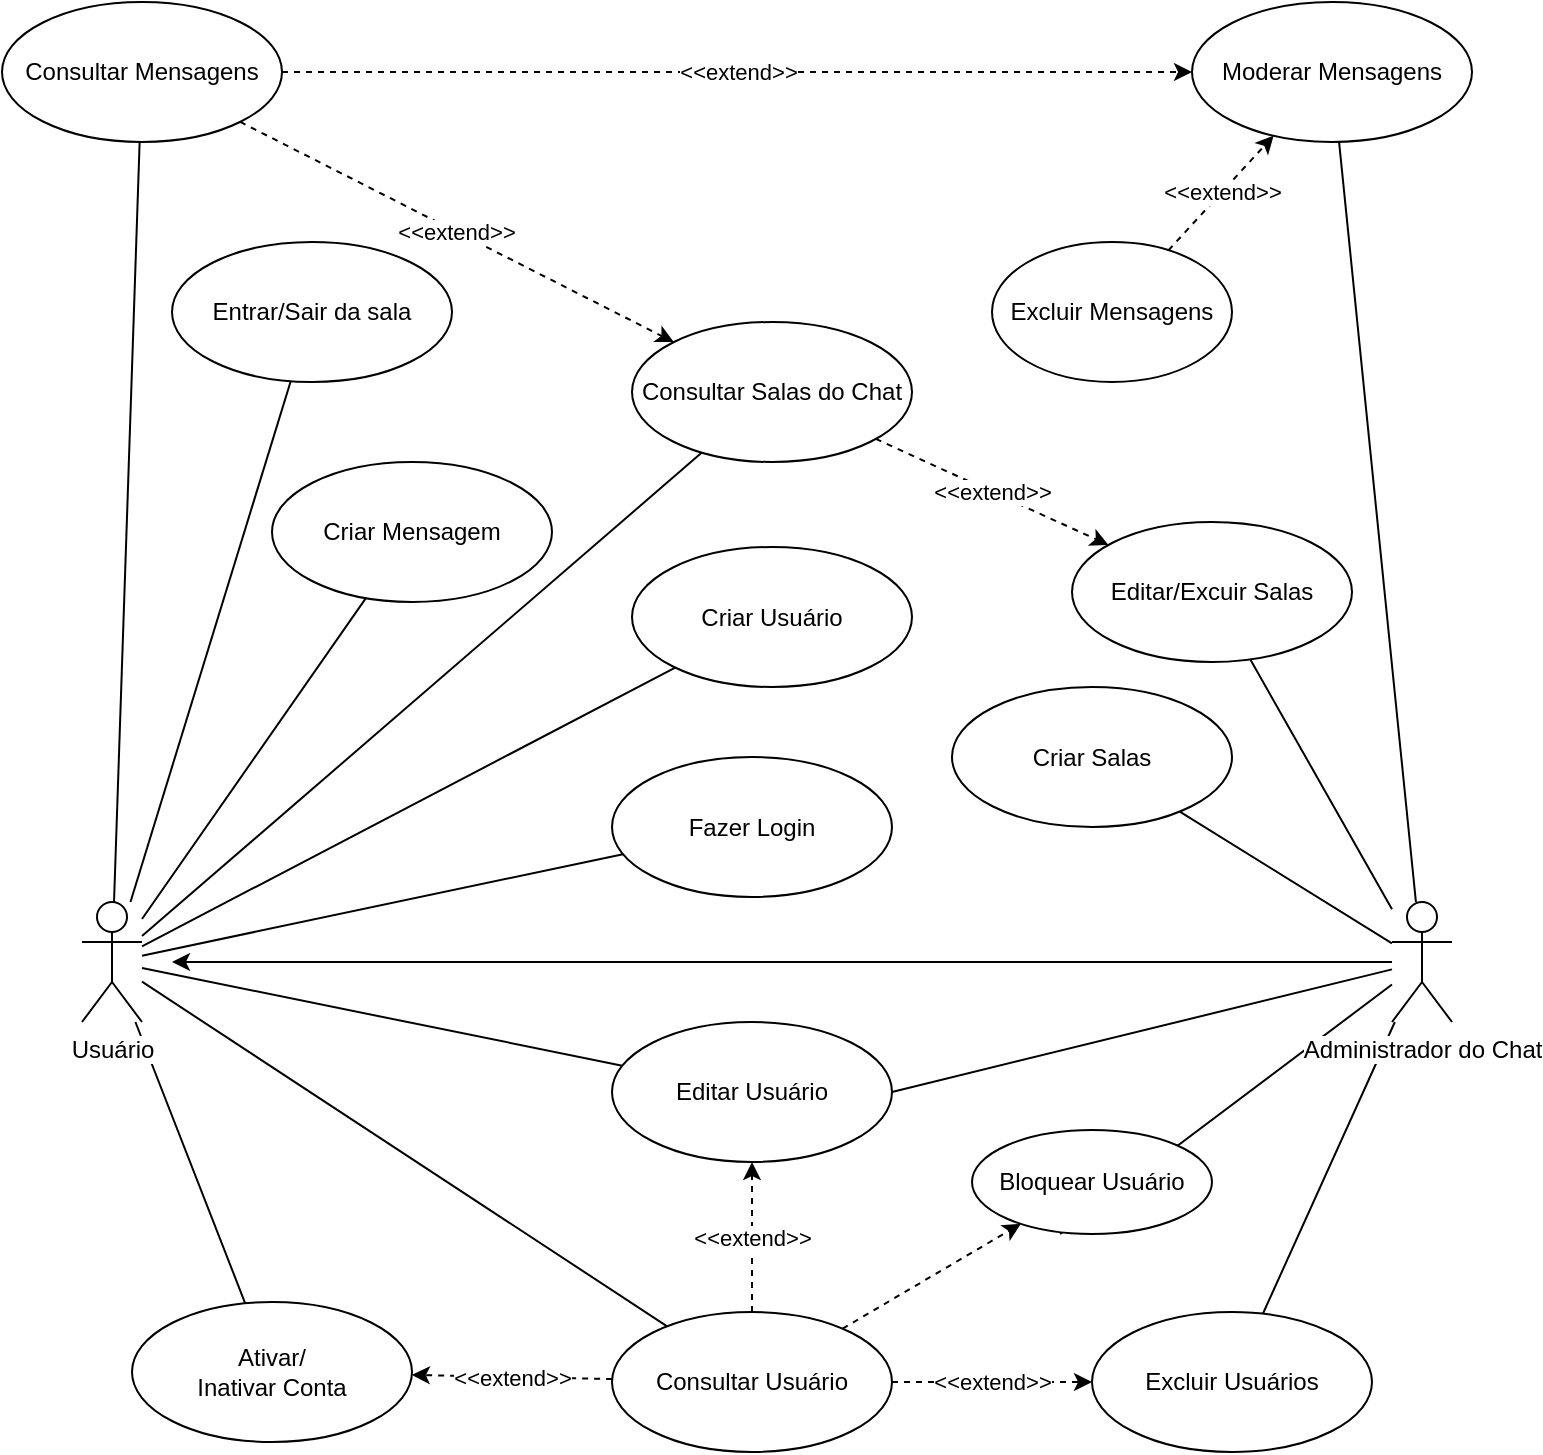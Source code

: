 <mxfile version="10.6.6" type="device"><diagram id="vpwruK6e3QQ-1rDPZlk4" name="Page-1"><mxGraphModel dx="1394" dy="796" grid="1" gridSize="12" guides="1" tooltips="1" connect="1" arrows="1" fold="1" page="1" pageScale="1" pageWidth="827" pageHeight="1169" background="none" math="0" shadow="0"><root><mxCell id="0"/><mxCell id="1" parent="0"/><mxCell id="W2TR-dxktsllo9GkX00c-15" style="rounded=0;orthogonalLoop=1;jettySize=auto;html=1;endArrow=none;endFill=0;" parent="1" source="W2TR-dxktsllo9GkX00c-5" target="W2TR-dxktsllo9GkX00c-14" edge="1"><mxGeometry relative="1" as="geometry"/></mxCell><mxCell id="W2TR-dxktsllo9GkX00c-25" style="edgeStyle=none;rounded=0;orthogonalLoop=1;jettySize=auto;html=1;endArrow=none;endFill=0;" parent="1" source="W2TR-dxktsllo9GkX00c-5" target="W2TR-dxktsllo9GkX00c-19" edge="1"><mxGeometry relative="1" as="geometry"/></mxCell><mxCell id="W2TR-dxktsllo9GkX00c-26" style="edgeStyle=none;rounded=0;orthogonalLoop=1;jettySize=auto;html=1;endArrow=none;endFill=0;" parent="1" source="W2TR-dxktsllo9GkX00c-5" target="W2TR-dxktsllo9GkX00c-20" edge="1"><mxGeometry relative="1" as="geometry"/></mxCell><mxCell id="W2TR-dxktsllo9GkX00c-27" style="edgeStyle=none;rounded=0;orthogonalLoop=1;jettySize=auto;html=1;endArrow=none;endFill=0;" parent="1" source="W2TR-dxktsllo9GkX00c-5" target="W2TR-dxktsllo9GkX00c-22" edge="1"><mxGeometry relative="1" as="geometry"/></mxCell><mxCell id="W2TR-dxktsllo9GkX00c-28" style="edgeStyle=none;rounded=0;orthogonalLoop=1;jettySize=auto;html=1;endArrow=none;endFill=0;" parent="1" source="W2TR-dxktsllo9GkX00c-5" target="W2TR-dxktsllo9GkX00c-24" edge="1"><mxGeometry relative="1" as="geometry"/></mxCell><mxCell id="W2TR-dxktsllo9GkX00c-29" style="edgeStyle=none;rounded=0;orthogonalLoop=1;jettySize=auto;html=1;endArrow=none;endFill=0;" parent="1" source="W2TR-dxktsllo9GkX00c-5" target="W2TR-dxktsllo9GkX00c-23" edge="1"><mxGeometry relative="1" as="geometry"/></mxCell><mxCell id="W2TR-dxktsllo9GkX00c-43" style="edgeStyle=none;rounded=0;orthogonalLoop=1;jettySize=auto;html=1;endArrow=none;endFill=0;" parent="1" source="W2TR-dxktsllo9GkX00c-5" target="W2TR-dxktsllo9GkX00c-42" edge="1"><mxGeometry relative="1" as="geometry"/></mxCell><mxCell id="W2TR-dxktsllo9GkX00c-59" style="edgeStyle=none;rounded=0;orthogonalLoop=1;jettySize=auto;html=1;endArrow=none;endFill=0;" parent="1" source="W2TR-dxktsllo9GkX00c-5" target="W2TR-dxktsllo9GkX00c-30" edge="1"><mxGeometry relative="1" as="geometry"/></mxCell><mxCell id="3ZGmkbjGQw7wk23Na0fJ-12" style="edgeStyle=none;rounded=0;orthogonalLoop=1;jettySize=auto;html=1;endArrow=none;endFill=0;" edge="1" parent="1" source="W2TR-dxktsllo9GkX00c-5" target="3ZGmkbjGQw7wk23Na0fJ-10"><mxGeometry relative="1" as="geometry"/></mxCell><mxCell id="W2TR-dxktsllo9GkX00c-5" value="Usuário" style="shape=umlActor;verticalLabelPosition=bottom;labelBackgroundColor=#ffffff;verticalAlign=top;html=1;" parent="1" vertex="1"><mxGeometry x="55" y="610" width="30" height="60" as="geometry"/></mxCell><mxCell id="W2TR-dxktsllo9GkX00c-45" style="edgeStyle=none;rounded=0;orthogonalLoop=1;jettySize=auto;html=1;endArrow=classic;endFill=1;" parent="1" source="W2TR-dxktsllo9GkX00c-13" edge="1"><mxGeometry relative="1" as="geometry"><mxPoint x="100" y="640" as="targetPoint"/></mxGeometry></mxCell><mxCell id="W2TR-dxktsllo9GkX00c-50" style="edgeStyle=none;rounded=0;orthogonalLoop=1;jettySize=auto;html=1;endArrow=none;endFill=0;" parent="1" source="W2TR-dxktsllo9GkX00c-13" target="W2TR-dxktsllo9GkX00c-46" edge="1"><mxGeometry relative="1" as="geometry"/></mxCell><mxCell id="W2TR-dxktsllo9GkX00c-51" style="edgeStyle=none;rounded=0;orthogonalLoop=1;jettySize=auto;html=1;endArrow=none;endFill=0;" parent="1" source="W2TR-dxktsllo9GkX00c-13" target="W2TR-dxktsllo9GkX00c-47" edge="1"><mxGeometry relative="1" as="geometry"/></mxCell><mxCell id="W2TR-dxktsllo9GkX00c-52" style="edgeStyle=none;rounded=0;orthogonalLoop=1;jettySize=auto;html=1;endArrow=none;endFill=0;" parent="1" source="W2TR-dxktsllo9GkX00c-13" target="W2TR-dxktsllo9GkX00c-48" edge="1"><mxGeometry relative="1" as="geometry"/></mxCell><mxCell id="W2TR-dxktsllo9GkX00c-53" style="edgeStyle=none;rounded=0;orthogonalLoop=1;jettySize=auto;html=1;endArrow=none;endFill=0;" parent="1" source="W2TR-dxktsllo9GkX00c-13" target="W2TR-dxktsllo9GkX00c-49" edge="1"><mxGeometry relative="1" as="geometry"/></mxCell><mxCell id="3ZGmkbjGQw7wk23Na0fJ-15" style="edgeStyle=none;rounded=0;orthogonalLoop=1;jettySize=auto;html=1;entryX=1;entryY=0.5;entryDx=0;entryDy=0;endArrow=none;endFill=0;" edge="1" parent="1" source="W2TR-dxktsllo9GkX00c-13" target="W2TR-dxktsllo9GkX00c-30"><mxGeometry relative="1" as="geometry"/></mxCell><mxCell id="3ZGmkbjGQw7wk23Na0fJ-17" style="edgeStyle=none;rounded=0;orthogonalLoop=1;jettySize=auto;html=1;entryX=0.367;entryY=1;entryDx=0;entryDy=0;entryPerimeter=0;endArrow=none;endFill=0;" edge="1" parent="1" source="W2TR-dxktsllo9GkX00c-13" target="3ZGmkbjGQw7wk23Na0fJ-16"><mxGeometry relative="1" as="geometry"/></mxCell><mxCell id="W2TR-dxktsllo9GkX00c-13" value="Administrador do Chat" style="shape=umlActor;verticalLabelPosition=bottom;labelBackgroundColor=#ffffff;verticalAlign=top;html=1;" parent="1" vertex="1"><mxGeometry x="710" y="610" width="30" height="60" as="geometry"/></mxCell><mxCell id="W2TR-dxktsllo9GkX00c-14" value="Criar Usuário" style="ellipse;whiteSpace=wrap;html=1;" parent="1" vertex="1"><mxGeometry x="330" y="432.5" width="140" height="70" as="geometry"/></mxCell><mxCell id="W2TR-dxktsllo9GkX00c-34" value="&amp;lt;&amp;lt;extend&amp;gt;&amp;gt;" style="edgeStyle=none;rounded=0;orthogonalLoop=1;jettySize=auto;html=1;dashed=1;" parent="1" source="W2TR-dxktsllo9GkX00c-19" target="W2TR-dxktsllo9GkX00c-30" edge="1"><mxGeometry relative="1" as="geometry"/></mxCell><mxCell id="W2TR-dxktsllo9GkX00c-38" value="&amp;lt;&amp;lt;extend&amp;gt;&amp;gt;" style="edgeStyle=none;rounded=0;orthogonalLoop=1;jettySize=auto;html=1;dashed=1;endArrow=classic;endFill=1;" parent="1" source="W2TR-dxktsllo9GkX00c-19" target="W2TR-dxktsllo9GkX00c-20" edge="1"><mxGeometry relative="1" as="geometry"/></mxCell><mxCell id="W2TR-dxktsllo9GkX00c-55" value="&amp;lt;&amp;lt;extend&amp;gt;&amp;gt;" style="edgeStyle=none;rounded=0;orthogonalLoop=1;jettySize=auto;html=1;dashed=1;endArrow=classic;endFill=1;" parent="1" source="W2TR-dxktsllo9GkX00c-19" target="W2TR-dxktsllo9GkX00c-49" edge="1"><mxGeometry relative="1" as="geometry"/></mxCell><mxCell id="3ZGmkbjGQw7wk23Na0fJ-18" style="edgeStyle=none;rounded=0;orthogonalLoop=1;jettySize=auto;html=1;endArrow=classic;endFill=1;dashed=1;" edge="1" parent="1" source="W2TR-dxktsllo9GkX00c-19" target="3ZGmkbjGQw7wk23Na0fJ-16"><mxGeometry relative="1" as="geometry"/></mxCell><mxCell id="W2TR-dxktsllo9GkX00c-19" value="Consultar Usuário" style="ellipse;whiteSpace=wrap;html=1;" parent="1" vertex="1"><mxGeometry x="320" y="815" width="140" height="70" as="geometry"/></mxCell><mxCell id="W2TR-dxktsllo9GkX00c-20" value="Ativar/&lt;br&gt;Inativar Conta" style="ellipse;whiteSpace=wrap;html=1;" parent="1" vertex="1"><mxGeometry x="80" y="810" width="140" height="70" as="geometry"/></mxCell><mxCell id="W2TR-dxktsllo9GkX00c-54" value="&amp;lt;&amp;lt;extend&amp;gt;&amp;gt;" style="edgeStyle=none;rounded=0;orthogonalLoop=1;jettySize=auto;html=1;endArrow=classic;endFill=1;dashed=1;" parent="1" source="W2TR-dxktsllo9GkX00c-22" target="W2TR-dxktsllo9GkX00c-47" edge="1"><mxGeometry relative="1" as="geometry"/></mxCell><mxCell id="W2TR-dxktsllo9GkX00c-22" value="Consultar Salas do Chat" style="ellipse;whiteSpace=wrap;html=1;" parent="1" vertex="1"><mxGeometry x="330" y="320" width="140" height="70" as="geometry"/></mxCell><mxCell id="W2TR-dxktsllo9GkX00c-23" value="Criar Mensagem" style="ellipse;whiteSpace=wrap;html=1;" parent="1" vertex="1"><mxGeometry x="150" y="390" width="140" height="70" as="geometry"/></mxCell><mxCell id="W2TR-dxktsllo9GkX00c-37" value="&amp;lt;&amp;lt;extend&amp;gt;&amp;gt;" style="edgeStyle=none;rounded=0;orthogonalLoop=1;jettySize=auto;html=1;dashed=1;endArrow=classic;endFill=1;" parent="1" source="W2TR-dxktsllo9GkX00c-24" target="W2TR-dxktsllo9GkX00c-22" edge="1"><mxGeometry relative="1" as="geometry"/></mxCell><mxCell id="W2TR-dxktsllo9GkX00c-57" value="&amp;lt;&amp;lt;extend&amp;gt;&amp;gt;" style="edgeStyle=none;rounded=0;orthogonalLoop=1;jettySize=auto;html=1;dashed=1;endArrow=classic;endFill=1;" parent="1" source="W2TR-dxktsllo9GkX00c-24" target="W2TR-dxktsllo9GkX00c-48" edge="1"><mxGeometry relative="1" as="geometry"/></mxCell><mxCell id="W2TR-dxktsllo9GkX00c-24" value="Consultar Mensagens" style="ellipse;whiteSpace=wrap;html=1;" parent="1" vertex="1"><mxGeometry x="15" y="160" width="140" height="70" as="geometry"/></mxCell><mxCell id="W2TR-dxktsllo9GkX00c-30" value="Editar Usuário" style="ellipse;whiteSpace=wrap;html=1;" parent="1" vertex="1"><mxGeometry x="320" y="670" width="140" height="70" as="geometry"/></mxCell><mxCell id="W2TR-dxktsllo9GkX00c-42" value="Fazer Login" style="ellipse;whiteSpace=wrap;html=1;" parent="1" vertex="1"><mxGeometry x="320" y="537.5" width="140" height="70" as="geometry"/></mxCell><mxCell id="W2TR-dxktsllo9GkX00c-46" value="Criar Salas" style="ellipse;whiteSpace=wrap;html=1;" parent="1" vertex="1"><mxGeometry x="490" y="502.5" width="140" height="70" as="geometry"/></mxCell><mxCell id="W2TR-dxktsllo9GkX00c-47" value="Editar/Excuir Salas" style="ellipse;whiteSpace=wrap;html=1;" parent="1" vertex="1"><mxGeometry x="550" y="420" width="140" height="70" as="geometry"/></mxCell><mxCell id="W2TR-dxktsllo9GkX00c-48" value="Moderar Mensagens" style="ellipse;whiteSpace=wrap;html=1;" parent="1" vertex="1"><mxGeometry x="610" y="160" width="140" height="70" as="geometry"/></mxCell><mxCell id="W2TR-dxktsllo9GkX00c-49" value="Excluir Usuários" style="ellipse;whiteSpace=wrap;html=1;" parent="1" vertex="1"><mxGeometry x="560" y="815" width="140" height="70" as="geometry"/></mxCell><mxCell id="3ZGmkbjGQw7wk23Na0fJ-7" value="&amp;lt;&amp;lt;extend&amp;gt;&amp;gt;" style="edgeStyle=none;rounded=0;orthogonalLoop=1;jettySize=auto;html=1;endArrow=classic;endFill=1;dashed=1;" edge="1" parent="1" source="3ZGmkbjGQw7wk23Na0fJ-6" target="W2TR-dxktsllo9GkX00c-48"><mxGeometry relative="1" as="geometry"/></mxCell><mxCell id="3ZGmkbjGQw7wk23Na0fJ-6" value="Excluir Mensagens&lt;br&gt;" style="ellipse;whiteSpace=wrap;html=1;" vertex="1" parent="1"><mxGeometry x="510" y="280" width="120" height="70" as="geometry"/></mxCell><mxCell id="3ZGmkbjGQw7wk23Na0fJ-10" value="Entrar/Sair da sala" style="ellipse;whiteSpace=wrap;html=1;" vertex="1" parent="1"><mxGeometry x="100" y="280" width="140" height="70" as="geometry"/></mxCell><mxCell id="3ZGmkbjGQw7wk23Na0fJ-16" value="Bloquear Usuário" style="ellipse;whiteSpace=wrap;html=1;" vertex="1" parent="1"><mxGeometry x="500" y="724" width="120" height="52" as="geometry"/></mxCell></root></mxGraphModel></diagram></mxfile>